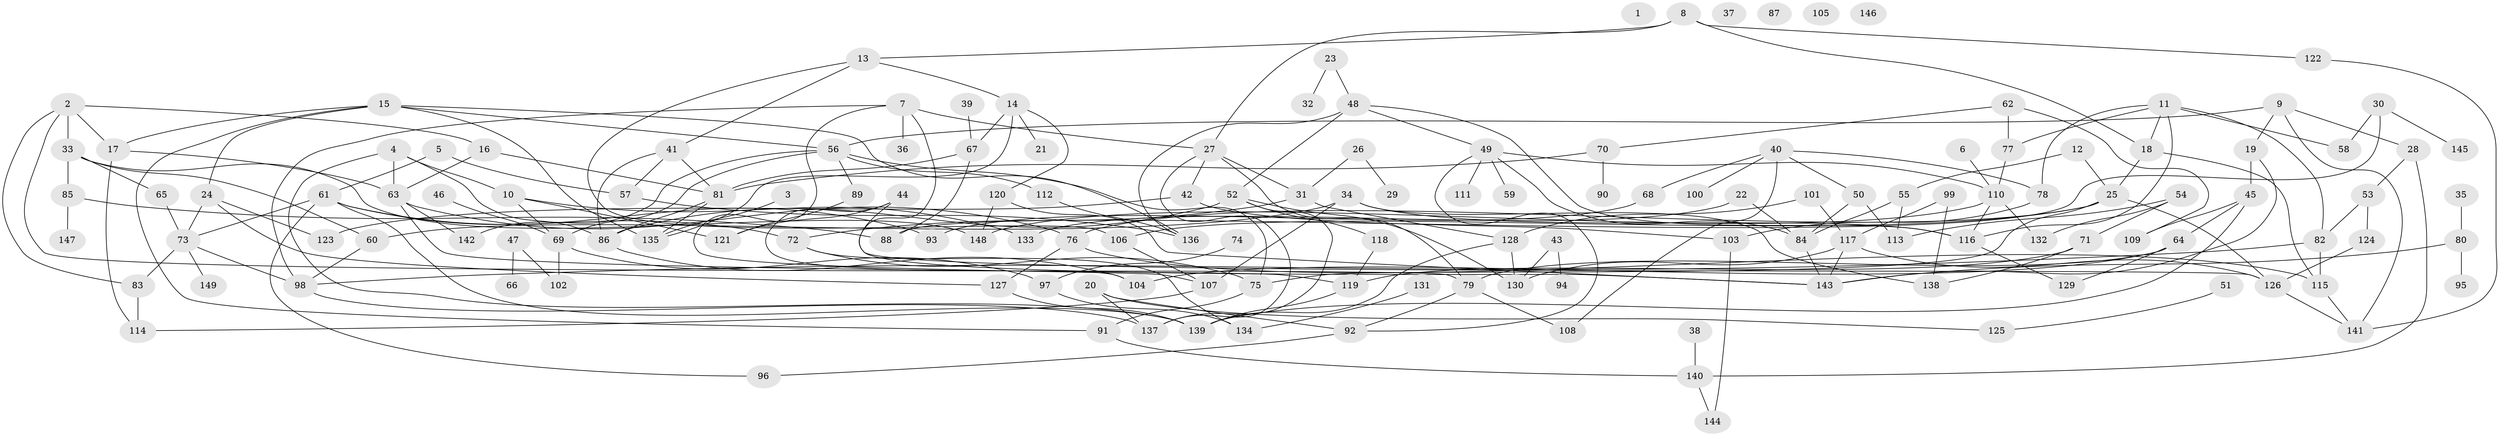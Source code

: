 // coarse degree distribution, {5: 0.1, 8: 0.15, 4: 0.15, 1: 0.15, 7: 0.15, 10: 0.05, 9: 0.05, 2: 0.05, 6: 0.075, 3: 0.05, 12: 0.025}
// Generated by graph-tools (version 1.1) at 2025/35/03/04/25 23:35:57]
// undirected, 149 vertices, 228 edges
graph export_dot {
  node [color=gray90,style=filled];
  1;
  2;
  3;
  4;
  5;
  6;
  7;
  8;
  9;
  10;
  11;
  12;
  13;
  14;
  15;
  16;
  17;
  18;
  19;
  20;
  21;
  22;
  23;
  24;
  25;
  26;
  27;
  28;
  29;
  30;
  31;
  32;
  33;
  34;
  35;
  36;
  37;
  38;
  39;
  40;
  41;
  42;
  43;
  44;
  45;
  46;
  47;
  48;
  49;
  50;
  51;
  52;
  53;
  54;
  55;
  56;
  57;
  58;
  59;
  60;
  61;
  62;
  63;
  64;
  65;
  66;
  67;
  68;
  69;
  70;
  71;
  72;
  73;
  74;
  75;
  76;
  77;
  78;
  79;
  80;
  81;
  82;
  83;
  84;
  85;
  86;
  87;
  88;
  89;
  90;
  91;
  92;
  93;
  94;
  95;
  96;
  97;
  98;
  99;
  100;
  101;
  102;
  103;
  104;
  105;
  106;
  107;
  108;
  109;
  110;
  111;
  112;
  113;
  114;
  115;
  116;
  117;
  118;
  119;
  120;
  121;
  122;
  123;
  124;
  125;
  126;
  127;
  128;
  129;
  130;
  131;
  132;
  133;
  134;
  135;
  136;
  137;
  138;
  139;
  140;
  141;
  142;
  143;
  144;
  145;
  146;
  147;
  148;
  149;
  2 -- 16;
  2 -- 17;
  2 -- 33;
  2 -- 79;
  2 -- 83;
  3 -- 135;
  4 -- 10;
  4 -- 63;
  4 -- 86;
  4 -- 139;
  5 -- 57;
  5 -- 61;
  6 -- 110;
  7 -- 27;
  7 -- 36;
  7 -- 98;
  7 -- 107;
  7 -- 143;
  8 -- 13;
  8 -- 18;
  8 -- 27;
  8 -- 122;
  9 -- 19;
  9 -- 28;
  9 -- 56;
  9 -- 141;
  10 -- 69;
  10 -- 121;
  10 -- 133;
  11 -- 18;
  11 -- 58;
  11 -- 77;
  11 -- 78;
  11 -- 82;
  11 -- 116;
  12 -- 25;
  12 -- 55;
  13 -- 14;
  13 -- 41;
  13 -- 106;
  14 -- 21;
  14 -- 67;
  14 -- 120;
  14 -- 135;
  15 -- 17;
  15 -- 24;
  15 -- 56;
  15 -- 91;
  15 -- 135;
  15 -- 136;
  16 -- 63;
  16 -- 81;
  17 -- 63;
  17 -- 114;
  18 -- 25;
  18 -- 115;
  19 -- 45;
  19 -- 143;
  20 -- 92;
  20 -- 125;
  20 -- 137;
  22 -- 84;
  22 -- 133;
  23 -- 32;
  23 -- 48;
  24 -- 73;
  24 -- 123;
  24 -- 127;
  25 -- 75;
  25 -- 76;
  25 -- 106;
  25 -- 126;
  26 -- 29;
  26 -- 31;
  27 -- 31;
  27 -- 42;
  27 -- 79;
  27 -- 137;
  28 -- 53;
  28 -- 140;
  30 -- 58;
  30 -- 88;
  30 -- 145;
  31 -- 72;
  31 -- 128;
  33 -- 60;
  33 -- 65;
  33 -- 85;
  33 -- 148;
  34 -- 60;
  34 -- 107;
  34 -- 116;
  34 -- 138;
  35 -- 80;
  38 -- 140;
  39 -- 67;
  40 -- 50;
  40 -- 68;
  40 -- 78;
  40 -- 100;
  40 -- 108;
  41 -- 57;
  41 -- 81;
  41 -- 86;
  42 -- 103;
  42 -- 123;
  43 -- 94;
  43 -- 130;
  44 -- 104;
  44 -- 121;
  44 -- 126;
  45 -- 64;
  45 -- 109;
  45 -- 139;
  46 -- 69;
  47 -- 66;
  47 -- 102;
  48 -- 49;
  48 -- 52;
  48 -- 116;
  48 -- 136;
  49 -- 59;
  49 -- 84;
  49 -- 92;
  49 -- 110;
  49 -- 111;
  50 -- 84;
  50 -- 113;
  51 -- 125;
  52 -- 86;
  52 -- 118;
  52 -- 130;
  52 -- 137;
  53 -- 82;
  53 -- 124;
  54 -- 71;
  54 -- 113;
  54 -- 132;
  55 -- 84;
  55 -- 113;
  56 -- 69;
  56 -- 75;
  56 -- 89;
  56 -- 112;
  56 -- 142;
  57 -- 136;
  60 -- 98;
  61 -- 72;
  61 -- 73;
  61 -- 93;
  61 -- 96;
  61 -- 139;
  62 -- 70;
  62 -- 77;
  62 -- 109;
  63 -- 76;
  63 -- 119;
  63 -- 142;
  64 -- 79;
  64 -- 104;
  64 -- 129;
  65 -- 73;
  67 -- 81;
  67 -- 88;
  68 -- 93;
  69 -- 97;
  69 -- 102;
  70 -- 81;
  70 -- 90;
  71 -- 119;
  71 -- 138;
  72 -- 75;
  72 -- 134;
  73 -- 83;
  73 -- 98;
  73 -- 149;
  74 -- 97;
  75 -- 91;
  76 -- 115;
  76 -- 127;
  77 -- 110;
  78 -- 103;
  79 -- 92;
  79 -- 108;
  80 -- 95;
  80 -- 143;
  81 -- 86;
  81 -- 135;
  82 -- 98;
  82 -- 115;
  83 -- 114;
  84 -- 143;
  85 -- 88;
  85 -- 147;
  86 -- 104;
  89 -- 121;
  91 -- 140;
  92 -- 96;
  97 -- 134;
  98 -- 137;
  99 -- 117;
  99 -- 138;
  101 -- 117;
  101 -- 128;
  103 -- 144;
  106 -- 107;
  107 -- 114;
  110 -- 116;
  110 -- 132;
  110 -- 148;
  112 -- 136;
  115 -- 141;
  116 -- 129;
  117 -- 126;
  117 -- 130;
  117 -- 143;
  118 -- 119;
  119 -- 139;
  120 -- 143;
  120 -- 148;
  122 -- 141;
  124 -- 126;
  126 -- 141;
  127 -- 139;
  128 -- 130;
  128 -- 139;
  131 -- 134;
  140 -- 144;
}
